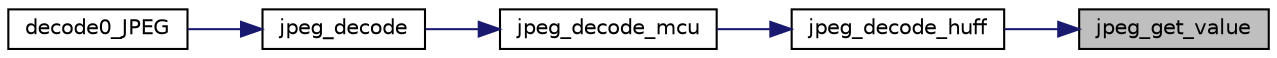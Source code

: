 digraph "jpeg_get_value"
{
 // LATEX_PDF_SIZE
  edge [fontname="Helvetica",fontsize="10",labelfontname="Helvetica",labelfontsize="10"];
  node [fontname="Helvetica",fontsize="10",shape=record];
  rankdir="RL";
  Node1 [label="jpeg_get_value",height=0.2,width=0.4,color="black", fillcolor="grey75", style="filled", fontcolor="black",tooltip=" "];
  Node1 -> Node2 [dir="back",color="midnightblue",fontsize="10",style="solid"];
  Node2 [label="jpeg_decode_huff",height=0.2,width=0.4,color="black", fillcolor="white", style="filled",URL="$jpeg_8c.html#aca23fc32257a1e5319c28a6c4759801c",tooltip=" "];
  Node2 -> Node3 [dir="back",color="midnightblue",fontsize="10",style="solid"];
  Node3 [label="jpeg_decode_mcu",height=0.2,width=0.4,color="black", fillcolor="white", style="filled",URL="$jpeg_8c.html#a399a92d992352ac542f103d2a7563456",tooltip=" "];
  Node3 -> Node4 [dir="back",color="midnightblue",fontsize="10",style="solid"];
  Node4 [label="jpeg_decode",height=0.2,width=0.4,color="black", fillcolor="white", style="filled",URL="$jpeg_8c.html#ac729f2057265bb901ddf65cc027250aa",tooltip=" "];
  Node4 -> Node5 [dir="back",color="midnightblue",fontsize="10",style="solid"];
  Node5 [label="decode0_JPEG",height=0.2,width=0.4,color="black", fillcolor="white", style="filled",URL="$jpeg_8c.html#a32ac7167599fca6c65d46e1ffe1d6dfa",tooltip=" "];
}

